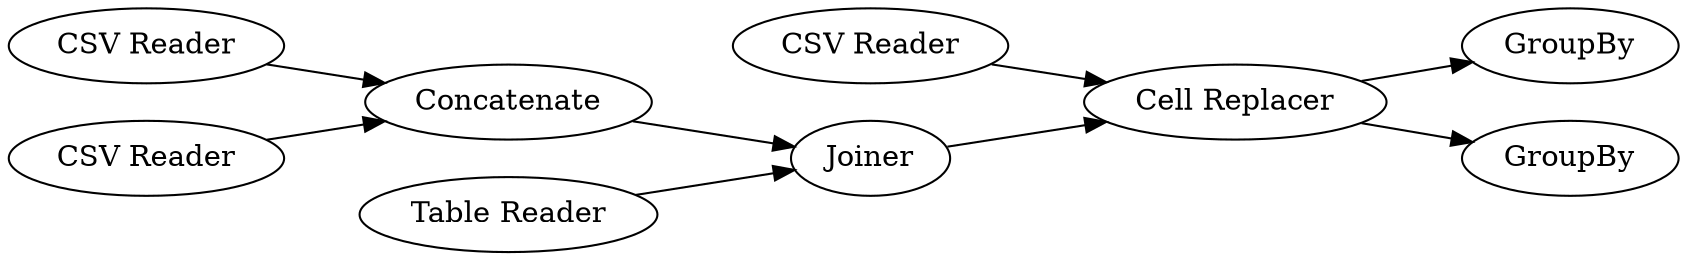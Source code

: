 digraph {
	14 -> 16
	4 -> 14
	15 -> 16
	13 -> 14
	3 -> 4
	16 -> 18
	16 -> 17
	2 -> 4
	16 [label="Cell Replacer"]
	13 [label="Table Reader"]
	4 [label=Concatenate]
	18 [label=GroupBy]
	15 [label="CSV Reader"]
	14 [label=Joiner]
	17 [label=GroupBy]
	3 [label="CSV Reader"]
	2 [label="CSV Reader"]
	rankdir=LR
}
